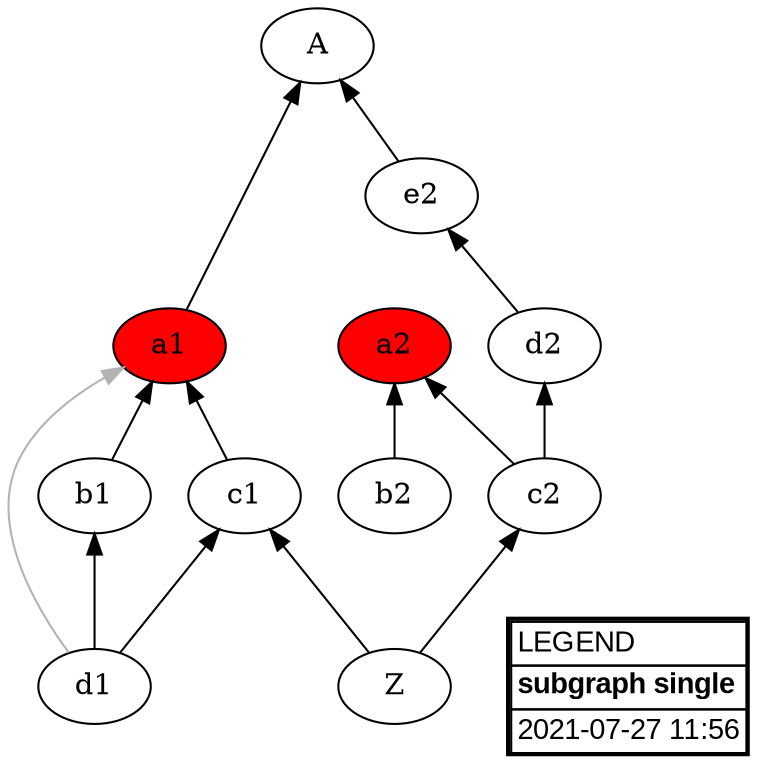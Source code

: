 digraph "subgraph single" {
  rankdir=BT;

  "A" [];

  "Z" [];
  "Z" -> "c1" [color="#000000",label=""];
  "Z" -> "c2" [color="#000000",label=""];

  "a1" [fillcolor="red",style=filled];
  "a1" -> "A" [color="#000000",label=""];

  "a2" [fillcolor="red",style=filled];

  "b1" [];
  "b1" -> "a1" [color="#000000",label=""];

  "b2" [];
  "b2" -> "a2" [color="#000000",label=""];

  "c1" [];
  "c1" -> "a1" [color="#000000",label=""];

  "c2" [];
  "c2" -> "a2" [color="#000000",label=""];
  "c2" -> "d2" [color="#000000",label=""];

  "d1" [];
  "d1" -> "c1" [color="#000000",label=""];
  "d1" -> "b1" [color="#000000",label=""];
  "d1" -> "a1" [color="#b3b3b3",label=""];

  "d2" [];
  "d2" -> "e2" [color="#000000",label=""];

  "e2" [];
  "e2" -> "A" [color="#000000",label=""];


  "LEGEND" [fillcolor="#ffffff",fontname="Verdana,Arial,Sans-Serif",label=<<table border="2" cellborder="1" cellspacing="0" id="LEGEND"><tr><td align="left">LEGEND</td></tr><tr><td align="left"><b>subgraph single</b></td></tr><tr><td align="left">2021-07-27 11:56</td></tr></table>>,shape=plaintext,style=filled];
}
